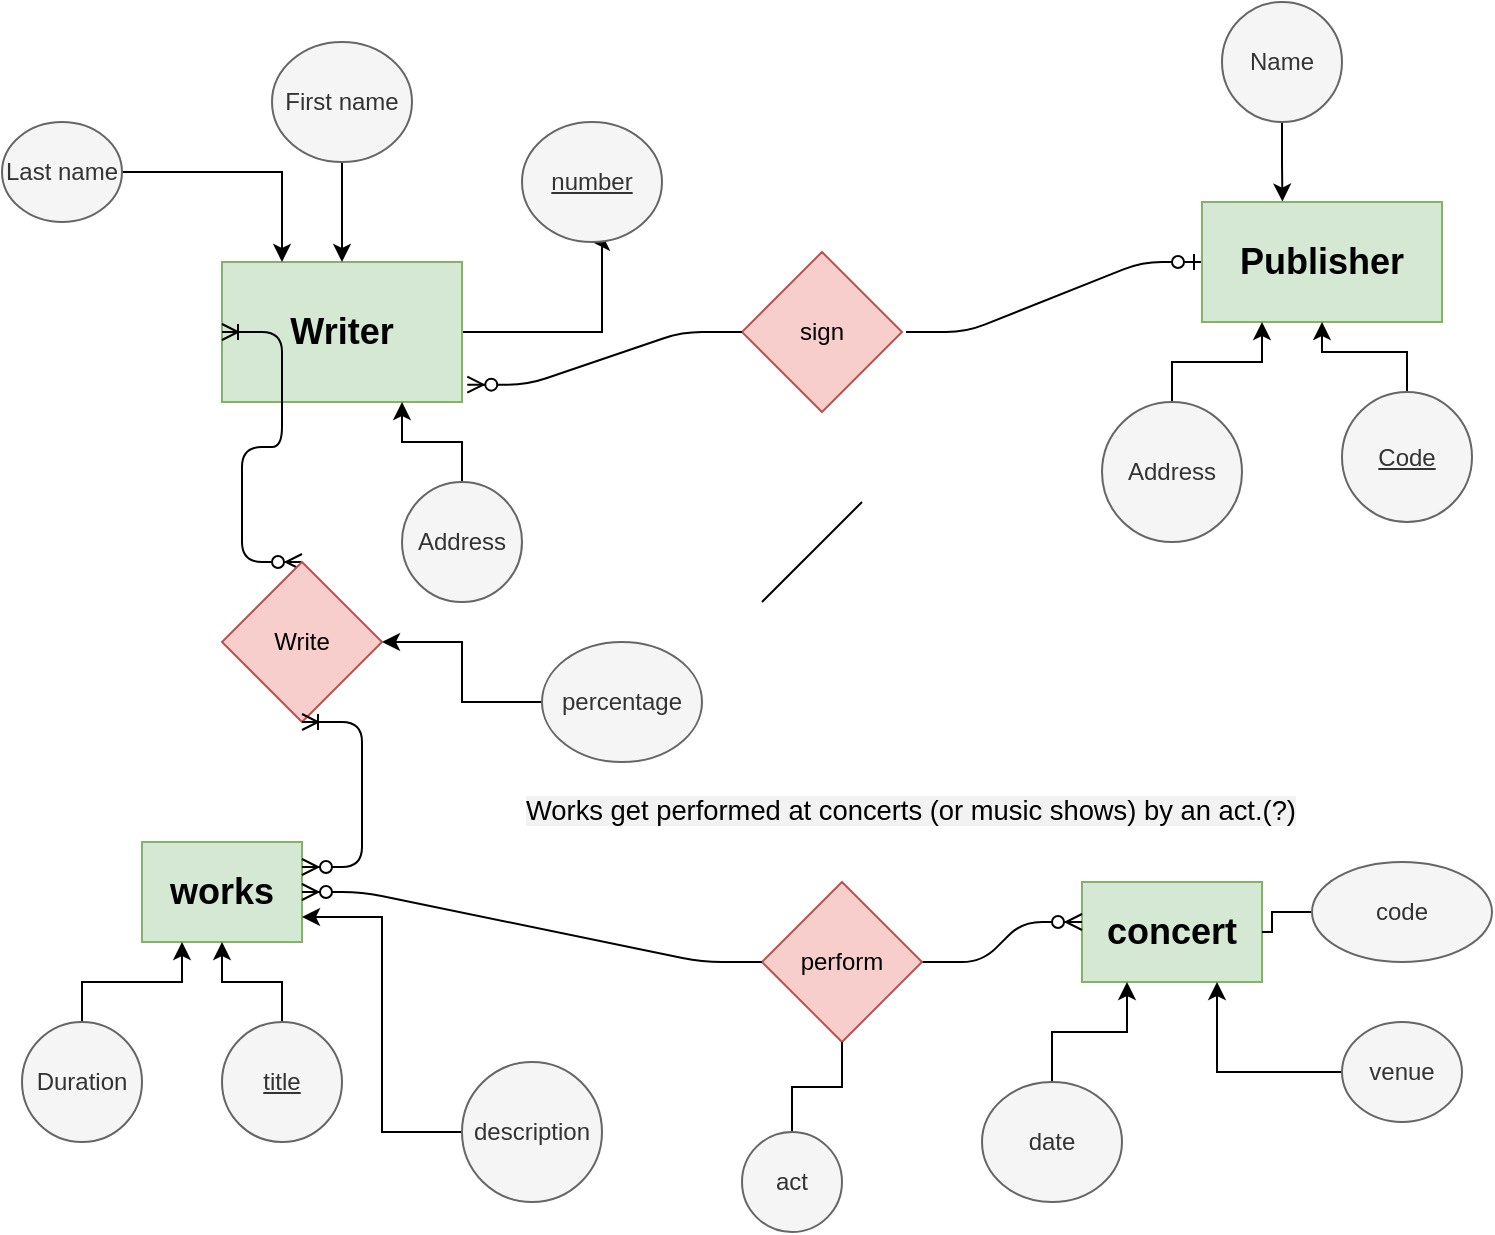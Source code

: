 <mxfile version="13.0.3" type="github">
  <diagram id="Ayu6lZ_QWxF_SbkPnJMy" name="Page-1">
    <mxGraphModel dx="167" dy="549" grid="1" gridSize="10" guides="1" tooltips="1" connect="1" arrows="1" fold="1" page="1" pageScale="1" pageWidth="827" pageHeight="1169" math="0" shadow="0">
      <root>
        <mxCell id="0" />
        <mxCell id="1" parent="0" />
        <mxCell id="JheCykM0N-dgibLzUNRO-3" value="" style="edgeStyle=orthogonalEdgeStyle;rounded=0;orthogonalLoop=1;jettySize=auto;html=1;entryX=0.5;entryY=1;entryDx=0;entryDy=0;" edge="1" parent="1" source="JheCykM0N-dgibLzUNRO-1" target="JheCykM0N-dgibLzUNRO-5">
          <mxGeometry relative="1" as="geometry">
            <mxPoint x="400" y="120" as="targetPoint" />
            <Array as="points">
              <mxPoint x="310" y="185" />
              <mxPoint x="310" y="140" />
            </Array>
          </mxGeometry>
        </mxCell>
        <mxCell id="JheCykM0N-dgibLzUNRO-1" value="Writer" style="rounded=0;whiteSpace=wrap;html=1;fillColor=#d5e8d4;strokeColor=#82b366;fontStyle=1;fontSize=18;" vertex="1" parent="1">
          <mxGeometry x="120" y="150" width="120" height="70" as="geometry" />
        </mxCell>
        <mxCell id="JheCykM0N-dgibLzUNRO-5" value="number" style="ellipse;whiteSpace=wrap;html=1;fillColor=#f5f5f5;strokeColor=#666666;fontColor=#333333;fontStyle=4" vertex="1" parent="1">
          <mxGeometry x="270" y="80" width="70" height="60" as="geometry" />
        </mxCell>
        <mxCell id="JheCykM0N-dgibLzUNRO-7" value="" style="edgeStyle=orthogonalEdgeStyle;rounded=0;orthogonalLoop=1;jettySize=auto;html=1;" edge="1" parent="1" source="JheCykM0N-dgibLzUNRO-6" target="JheCykM0N-dgibLzUNRO-1">
          <mxGeometry relative="1" as="geometry" />
        </mxCell>
        <mxCell id="JheCykM0N-dgibLzUNRO-6" value="First name" style="ellipse;whiteSpace=wrap;html=1;fillColor=#f5f5f5;strokeColor=#666666;fontColor=#333333;" vertex="1" parent="1">
          <mxGeometry x="145" y="40" width="70" height="60" as="geometry" />
        </mxCell>
        <mxCell id="JheCykM0N-dgibLzUNRO-10" value="" style="edgeStyle=orthogonalEdgeStyle;rounded=0;orthogonalLoop=1;jettySize=auto;html=1;entryX=0.25;entryY=0;entryDx=0;entryDy=0;" edge="1" parent="1" source="JheCykM0N-dgibLzUNRO-8" target="JheCykM0N-dgibLzUNRO-1">
          <mxGeometry relative="1" as="geometry">
            <mxPoint x="110" y="180" as="targetPoint" />
          </mxGeometry>
        </mxCell>
        <mxCell id="JheCykM0N-dgibLzUNRO-8" value="Last name&lt;br&gt;" style="ellipse;whiteSpace=wrap;html=1;fillColor=#f5f5f5;strokeColor=#666666;fontColor=#333333;" vertex="1" parent="1">
          <mxGeometry x="10" y="80" width="60" height="50" as="geometry" />
        </mxCell>
        <mxCell id="JheCykM0N-dgibLzUNRO-13" value="" style="edgeStyle=orthogonalEdgeStyle;rounded=0;orthogonalLoop=1;jettySize=auto;html=1;entryX=0.75;entryY=1;entryDx=0;entryDy=0;" edge="1" parent="1" source="JheCykM0N-dgibLzUNRO-11" target="JheCykM0N-dgibLzUNRO-1">
          <mxGeometry relative="1" as="geometry">
            <mxPoint x="220" y="260" as="targetPoint" />
          </mxGeometry>
        </mxCell>
        <mxCell id="JheCykM0N-dgibLzUNRO-11" value="Address" style="ellipse;whiteSpace=wrap;html=1;fillColor=#f5f5f5;strokeColor=#666666;fontColor=#333333;" vertex="1" parent="1">
          <mxGeometry x="210" y="260" width="60" height="60" as="geometry" />
        </mxCell>
        <mxCell id="JheCykM0N-dgibLzUNRO-14" value="" style="edgeStyle=entityRelationEdgeStyle;fontSize=12;html=1;endArrow=ERzeroToOne;startArrow=none;endFill=1;startFill=0;" edge="1" parent="1">
          <mxGeometry width="100" height="100" relative="1" as="geometry">
            <mxPoint x="462" y="185" as="sourcePoint" />
            <mxPoint x="610" y="150" as="targetPoint" />
          </mxGeometry>
        </mxCell>
        <mxCell id="JheCykM0N-dgibLzUNRO-16" value="Publisher" style="rounded=0;whiteSpace=wrap;html=1;fillColor=#d5e8d4;strokeColor=#82b366;fontStyle=1;fontSize=18;" vertex="1" parent="1">
          <mxGeometry x="610" y="120" width="120" height="60" as="geometry" />
        </mxCell>
        <mxCell id="JheCykM0N-dgibLzUNRO-18" style="edgeStyle=orthogonalEdgeStyle;rounded=0;orthogonalLoop=1;jettySize=auto;html=1;entryX=0.335;entryY=-0.004;entryDx=0;entryDy=0;entryPerimeter=0;" edge="1" parent="1" source="JheCykM0N-dgibLzUNRO-17" target="JheCykM0N-dgibLzUNRO-16">
          <mxGeometry relative="1" as="geometry" />
        </mxCell>
        <mxCell id="JheCykM0N-dgibLzUNRO-17" value="Name" style="ellipse;whiteSpace=wrap;html=1;fillColor=#f5f5f5;strokeColor=#666666;fontColor=#333333;" vertex="1" parent="1">
          <mxGeometry x="620" y="20" width="60" height="60" as="geometry" />
        </mxCell>
        <mxCell id="JheCykM0N-dgibLzUNRO-20" style="edgeStyle=orthogonalEdgeStyle;rounded=0;orthogonalLoop=1;jettySize=auto;html=1;entryX=0.25;entryY=1;entryDx=0;entryDy=0;" edge="1" parent="1" source="JheCykM0N-dgibLzUNRO-19" target="JheCykM0N-dgibLzUNRO-16">
          <mxGeometry relative="1" as="geometry" />
        </mxCell>
        <mxCell id="JheCykM0N-dgibLzUNRO-19" value="Address" style="ellipse;whiteSpace=wrap;html=1;fillColor=#f5f5f5;strokeColor=#666666;fontColor=#333333;" vertex="1" parent="1">
          <mxGeometry x="560" y="220" width="70" height="70" as="geometry" />
        </mxCell>
        <mxCell id="JheCykM0N-dgibLzUNRO-22" value="" style="edgeStyle=orthogonalEdgeStyle;rounded=0;orthogonalLoop=1;jettySize=auto;html=1;" edge="1" parent="1" source="JheCykM0N-dgibLzUNRO-21" target="JheCykM0N-dgibLzUNRO-16">
          <mxGeometry relative="1" as="geometry" />
        </mxCell>
        <mxCell id="JheCykM0N-dgibLzUNRO-21" value="Code" style="ellipse;whiteSpace=wrap;html=1;aspect=fixed;fillColor=#f5f5f5;strokeColor=#666666;fontColor=#333333;fontStyle=4" vertex="1" parent="1">
          <mxGeometry x="680" y="215" width="65" height="65" as="geometry" />
        </mxCell>
        <mxCell id="JheCykM0N-dgibLzUNRO-23" value="" style="edgeStyle=entityRelationEdgeStyle;fontSize=12;html=1;endArrow=ERoneToMany;entryX=0;entryY=0.5;entryDx=0;entryDy=0;exitX=0.5;exitY=0;exitDx=0;exitDy=0;startArrow=ERzeroToMany;startFill=1;" edge="1" parent="1" source="JheCykM0N-dgibLzUNRO-37" target="JheCykM0N-dgibLzUNRO-1">
          <mxGeometry width="100" height="100" relative="1" as="geometry">
            <mxPoint x="70" y="400" as="sourcePoint" />
            <mxPoint x="170" y="300" as="targetPoint" />
          </mxGeometry>
        </mxCell>
        <mxCell id="JheCykM0N-dgibLzUNRO-26" value="works" style="rounded=0;whiteSpace=wrap;html=1;fillColor=#d5e8d4;strokeColor=#82b366;fontStyle=1;fontSize=18;" vertex="1" parent="1">
          <mxGeometry x="80" y="440" width="80" height="50" as="geometry" />
        </mxCell>
        <mxCell id="JheCykM0N-dgibLzUNRO-31" value="" style="edgeStyle=orthogonalEdgeStyle;rounded=0;orthogonalLoop=1;jettySize=auto;html=1;entryX=0.25;entryY=1;entryDx=0;entryDy=0;" edge="1" parent="1" source="JheCykM0N-dgibLzUNRO-29" target="JheCykM0N-dgibLzUNRO-26">
          <mxGeometry relative="1" as="geometry">
            <mxPoint x="50" y="450" as="targetPoint" />
          </mxGeometry>
        </mxCell>
        <mxCell id="JheCykM0N-dgibLzUNRO-29" value="Duration&lt;br&gt;" style="ellipse;whiteSpace=wrap;html=1;aspect=fixed;fillColor=#f5f5f5;strokeColor=#666666;fontColor=#333333;" vertex="1" parent="1">
          <mxGeometry x="20" y="530" width="60" height="60" as="geometry" />
        </mxCell>
        <mxCell id="JheCykM0N-dgibLzUNRO-33" value="" style="edgeStyle=orthogonalEdgeStyle;rounded=0;orthogonalLoop=1;jettySize=auto;html=1;" edge="1" parent="1" source="JheCykM0N-dgibLzUNRO-32" target="JheCykM0N-dgibLzUNRO-26">
          <mxGeometry relative="1" as="geometry" />
        </mxCell>
        <mxCell id="JheCykM0N-dgibLzUNRO-32" value="title" style="ellipse;whiteSpace=wrap;html=1;aspect=fixed;fillColor=#f5f5f5;strokeColor=#666666;fontColor=#333333;fontStyle=4" vertex="1" parent="1">
          <mxGeometry x="120" y="530" width="60" height="60" as="geometry" />
        </mxCell>
        <mxCell id="JheCykM0N-dgibLzUNRO-36" value="" style="edgeStyle=orthogonalEdgeStyle;rounded=0;orthogonalLoop=1;jettySize=auto;html=1;entryX=1;entryY=0.75;entryDx=0;entryDy=0;" edge="1" parent="1" source="JheCykM0N-dgibLzUNRO-34" target="JheCykM0N-dgibLzUNRO-26">
          <mxGeometry relative="1" as="geometry">
            <mxPoint x="200" y="500.0" as="targetPoint" />
          </mxGeometry>
        </mxCell>
        <mxCell id="JheCykM0N-dgibLzUNRO-34" value="description&lt;br&gt;" style="ellipse;whiteSpace=wrap;html=1;aspect=fixed;fillColor=#f5f5f5;strokeColor=#666666;fontColor=#333333;" vertex="1" parent="1">
          <mxGeometry x="240" y="550" width="70" height="70" as="geometry" />
        </mxCell>
        <mxCell id="JheCykM0N-dgibLzUNRO-41" value="" style="edgeStyle=orthogonalEdgeStyle;rounded=0;orthogonalLoop=1;jettySize=auto;html=1;" edge="1" parent="1" source="JheCykM0N-dgibLzUNRO-39" target="JheCykM0N-dgibLzUNRO-37">
          <mxGeometry relative="1" as="geometry">
            <mxPoint x="280" y="360" as="targetPoint" />
          </mxGeometry>
        </mxCell>
        <mxCell id="JheCykM0N-dgibLzUNRO-39" value="percentage&lt;br&gt;" style="ellipse;whiteSpace=wrap;html=1;fillColor=#f5f5f5;strokeColor=#666666;fontColor=#333333;" vertex="1" parent="1">
          <mxGeometry x="280" y="340" width="80" height="60" as="geometry" />
        </mxCell>
        <mxCell id="JheCykM0N-dgibLzUNRO-42" value="&lt;span style=&quot;font-family: sans-serif ; font-size: 13.687px ; font-style: normal ; font-weight: 400 ; letter-spacing: normal ; text-indent: 0px ; text-transform: none ; word-spacing: 0px ; background-color: rgb(242 , 242 , 242) ; float: none ; display: inline&quot;&gt;Works get performed at concerts (or music shows) by an act.(?)&lt;/span&gt;" style="text;whiteSpace=wrap;html=1;" vertex="1" parent="1">
          <mxGeometry x="270" y="410" width="410" height="30" as="geometry" />
        </mxCell>
        <mxCell id="JheCykM0N-dgibLzUNRO-44" value="concert" style="rounded=0;whiteSpace=wrap;html=1;fillColor=#d5e8d4;strokeColor=#82b366;fontStyle=1;fontSize=18;" vertex="1" parent="1">
          <mxGeometry x="550" y="460" width="90" height="50" as="geometry" />
        </mxCell>
        <mxCell id="JheCykM0N-dgibLzUNRO-50" value="" style="edgeStyle=orthogonalEdgeStyle;rounded=0;orthogonalLoop=1;jettySize=auto;html=1;entryX=0.75;entryY=1;entryDx=0;entryDy=0;" edge="1" parent="1" source="JheCykM0N-dgibLzUNRO-45" target="JheCykM0N-dgibLzUNRO-44">
          <mxGeometry relative="1" as="geometry">
            <mxPoint x="710" y="450" as="targetPoint" />
          </mxGeometry>
        </mxCell>
        <mxCell id="JheCykM0N-dgibLzUNRO-45" value="venue" style="ellipse;whiteSpace=wrap;html=1;fillColor=#f5f5f5;strokeColor=#666666;fontColor=#333333;fontStyle=0" vertex="1" parent="1">
          <mxGeometry x="680" y="530" width="60" height="50" as="geometry" />
        </mxCell>
        <mxCell id="JheCykM0N-dgibLzUNRO-48" value="" style="edgeStyle=orthogonalEdgeStyle;rounded=0;orthogonalLoop=1;jettySize=auto;html=1;entryX=0.25;entryY=1;entryDx=0;entryDy=0;" edge="1" parent="1" source="JheCykM0N-dgibLzUNRO-46" target="JheCykM0N-dgibLzUNRO-44">
          <mxGeometry relative="1" as="geometry">
            <mxPoint x="535" y="480" as="targetPoint" />
          </mxGeometry>
        </mxCell>
        <mxCell id="JheCykM0N-dgibLzUNRO-46" value="date&lt;br&gt;" style="ellipse;whiteSpace=wrap;html=1;fillColor=#f5f5f5;strokeColor=#666666;fontColor=#333333;" vertex="1" parent="1">
          <mxGeometry x="500" y="560" width="70" height="60" as="geometry" />
        </mxCell>
        <mxCell id="JheCykM0N-dgibLzUNRO-51" value="" style="edgeStyle=entityRelationEdgeStyle;fontSize=12;html=1;endArrow=ERzeroToMany;endFill=1;startArrow=none;exitX=1;exitY=0.5;exitDx=0;exitDy=0;startFill=0;" edge="1" parent="1" source="JheCykM0N-dgibLzUNRO-52">
          <mxGeometry width="100" height="100" relative="1" as="geometry">
            <mxPoint x="450" y="580" as="sourcePoint" />
            <mxPoint x="550" y="480" as="targetPoint" />
          </mxGeometry>
        </mxCell>
        <mxCell id="JheCykM0N-dgibLzUNRO-52" value="perform" style="rhombus;whiteSpace=wrap;html=1;fillColor=#f8cecc;strokeColor=#b85450;" vertex="1" parent="1">
          <mxGeometry x="390" y="460" width="80" height="80" as="geometry" />
        </mxCell>
        <mxCell id="JheCykM0N-dgibLzUNRO-53" value="" style="edgeStyle=entityRelationEdgeStyle;fontSize=12;html=1;endArrow=none;endFill=0;startArrow=ERzeroToMany;exitX=1;exitY=0.5;exitDx=0;exitDy=0;" edge="1" parent="1" source="JheCykM0N-dgibLzUNRO-26" target="JheCykM0N-dgibLzUNRO-52">
          <mxGeometry width="100" height="100" relative="1" as="geometry">
            <mxPoint x="160" y="465" as="sourcePoint" />
            <mxPoint x="550" y="480" as="targetPoint" />
          </mxGeometry>
        </mxCell>
        <mxCell id="JheCykM0N-dgibLzUNRO-15" value="sign" style="rhombus;whiteSpace=wrap;html=1;fillColor=#f8cecc;strokeColor=#b85450;" vertex="1" parent="1">
          <mxGeometry x="380" y="145" width="80" height="80" as="geometry" />
        </mxCell>
        <mxCell id="JheCykM0N-dgibLzUNRO-54" value="" style="edgeStyle=entityRelationEdgeStyle;fontSize=12;html=1;endArrow=none;startArrow=ERzeroToMany;exitX=1.022;exitY=0.876;exitDx=0;exitDy=0;exitPerimeter=0;startFill=1;endFill=0;" edge="1" parent="1" source="JheCykM0N-dgibLzUNRO-1" target="JheCykM0N-dgibLzUNRO-15">
          <mxGeometry width="100" height="100" relative="1" as="geometry">
            <mxPoint x="242.64" y="211.32" as="sourcePoint" />
            <mxPoint x="610" y="150.0" as="targetPoint" />
          </mxGeometry>
        </mxCell>
        <mxCell id="JheCykM0N-dgibLzUNRO-55" value="" style="endArrow=none;html=1;" edge="1" parent="1">
          <mxGeometry width="50" height="50" relative="1" as="geometry">
            <mxPoint x="390" y="320" as="sourcePoint" />
            <mxPoint x="440" y="270" as="targetPoint" />
          </mxGeometry>
        </mxCell>
        <mxCell id="JheCykM0N-dgibLzUNRO-57" value="" style="edgeStyle=orthogonalEdgeStyle;rounded=0;orthogonalLoop=1;jettySize=auto;html=1;startArrow=none;startFill=0;endArrow=none;endFill=0;fontSize=12;" edge="1" parent="1" source="JheCykM0N-dgibLzUNRO-56" target="JheCykM0N-dgibLzUNRO-44">
          <mxGeometry relative="1" as="geometry" />
        </mxCell>
        <mxCell id="JheCykM0N-dgibLzUNRO-56" value="code&lt;br style=&quot;font-size: 12px;&quot;&gt;" style="ellipse;whiteSpace=wrap;html=1;fontSize=12;fillColor=#f5f5f5;strokeColor=#666666;fontColor=#333333;" vertex="1" parent="1">
          <mxGeometry x="665" y="450" width="90" height="50" as="geometry" />
        </mxCell>
        <mxCell id="JheCykM0N-dgibLzUNRO-59" style="edgeStyle=orthogonalEdgeStyle;rounded=0;orthogonalLoop=1;jettySize=auto;html=1;startArrow=none;startFill=0;endArrow=none;endFill=0;fontSize=12;entryX=0.5;entryY=1;entryDx=0;entryDy=0;" edge="1" parent="1" source="JheCykM0N-dgibLzUNRO-58" target="JheCykM0N-dgibLzUNRO-52">
          <mxGeometry relative="1" as="geometry">
            <mxPoint x="430" y="450" as="targetPoint" />
          </mxGeometry>
        </mxCell>
        <mxCell id="JheCykM0N-dgibLzUNRO-58" value="act" style="ellipse;whiteSpace=wrap;html=1;aspect=fixed;fontSize=12;fillColor=#f5f5f5;strokeColor=#666666;fontColor=#333333;" vertex="1" parent="1">
          <mxGeometry x="380" y="585" width="50" height="50" as="geometry" />
        </mxCell>
        <mxCell id="JheCykM0N-dgibLzUNRO-37" value="Write&lt;br&gt;" style="rhombus;whiteSpace=wrap;html=1;fillColor=#f8cecc;strokeColor=#b85450;" vertex="1" parent="1">
          <mxGeometry x="120" y="300" width="80" height="80" as="geometry" />
        </mxCell>
        <mxCell id="JheCykM0N-dgibLzUNRO-62" value="" style="edgeStyle=entityRelationEdgeStyle;fontSize=12;html=1;endArrow=ERoneToMany;entryX=0.5;entryY=1;entryDx=0;entryDy=0;exitX=1;exitY=0.25;exitDx=0;exitDy=0;startArrow=ERzeroToMany;startFill=1;" edge="1" parent="1" source="JheCykM0N-dgibLzUNRO-26" target="JheCykM0N-dgibLzUNRO-37">
          <mxGeometry width="100" height="100" relative="1" as="geometry">
            <mxPoint x="160" y="452.5" as="sourcePoint" />
            <mxPoint x="120" y="185" as="targetPoint" />
          </mxGeometry>
        </mxCell>
      </root>
    </mxGraphModel>
  </diagram>
</mxfile>
